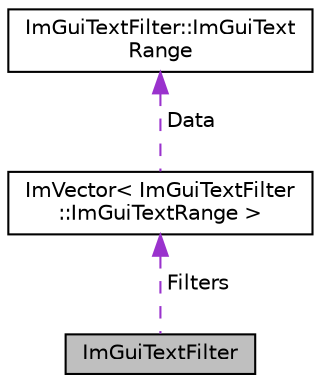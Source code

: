 digraph "ImGuiTextFilter"
{
 // LATEX_PDF_SIZE
  edge [fontname="Helvetica",fontsize="10",labelfontname="Helvetica",labelfontsize="10"];
  node [fontname="Helvetica",fontsize="10",shape=record];
  Node1 [label="ImGuiTextFilter",height=0.2,width=0.4,color="black", fillcolor="grey75", style="filled", fontcolor="black",tooltip=" "];
  Node2 -> Node1 [dir="back",color="darkorchid3",fontsize="10",style="dashed",label=" Filters" ,fontname="Helvetica"];
  Node2 [label="ImVector\< ImGuiTextFilter\l::ImGuiTextRange \>",height=0.2,width=0.4,color="black", fillcolor="white", style="filled",URL="$structImVector.html",tooltip=" "];
  Node3 -> Node2 [dir="back",color="darkorchid3",fontsize="10",style="dashed",label=" Data" ,fontname="Helvetica"];
  Node3 [label="ImGuiTextFilter::ImGuiText\lRange",height=0.2,width=0.4,color="black", fillcolor="white", style="filled",URL="$structImGuiTextFilter_1_1ImGuiTextRange.html",tooltip=" "];
}
